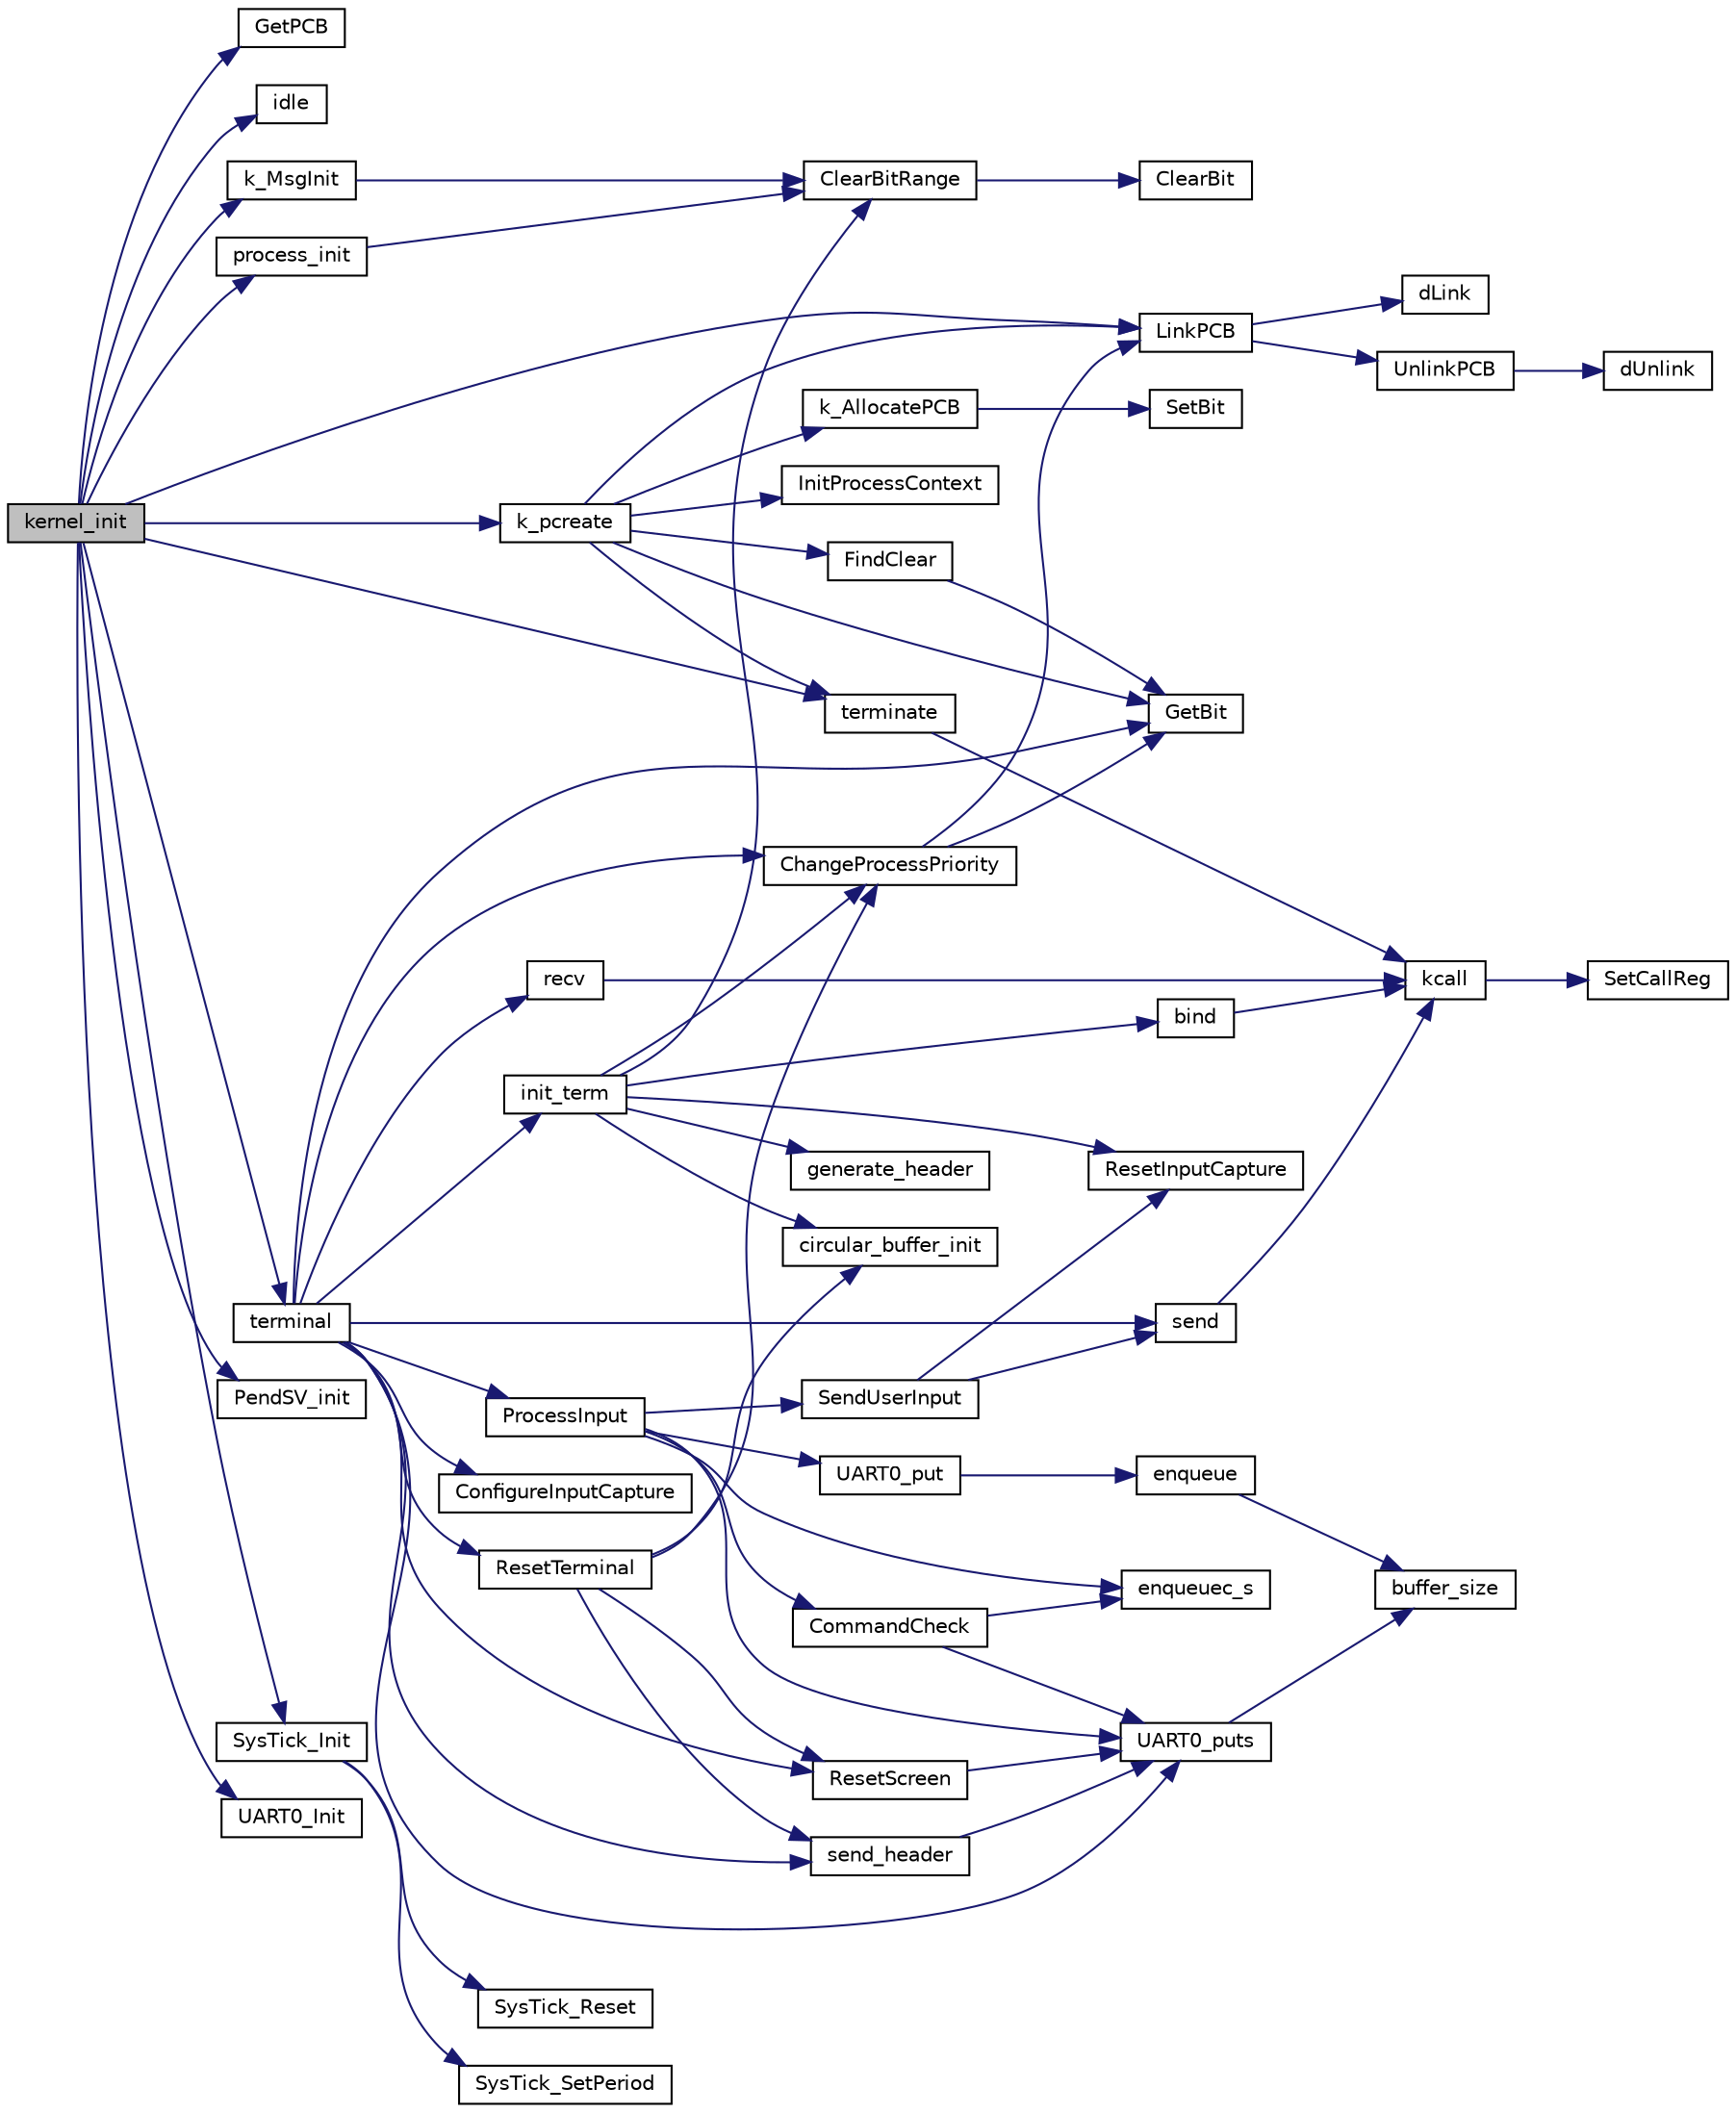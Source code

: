 digraph "kernel_init"
{
 // LATEX_PDF_SIZE
  edge [fontname="Helvetica",fontsize="10",labelfontname="Helvetica",labelfontsize="10"];
  node [fontname="Helvetica",fontsize="10",shape=record];
  rankdir="LR";
  Node1 [label="kernel_init",height=0.2,width=0.4,color="black", fillcolor="grey75", style="filled", fontcolor="black",tooltip="Initializes kernel data structures, drivers, and critical processes."];
  Node1 -> Node2 [color="midnightblue",fontsize="10",style="solid",fontname="Helvetica"];
  Node2 [label="GetPCB",height=0.2,width=0.4,color="black", fillcolor="white", style="filled",URL="$k__processes_8c.html#a71c896af93e05e040e63ab29272a15ed",tooltip="Gets pointer to PCB."];
  Node1 -> Node3 [color="midnightblue",fontsize="10",style="solid",fontname="Helvetica"];
  Node3 [label="idle",height=0.2,width=0.4,color="black", fillcolor="white", style="filled",URL="$k__handlers_8c.html#a83abbeda22fc5e6c2b35523b64199c1c",tooltip="Generic Idle process used by the kernel."];
  Node1 -> Node4 [color="midnightblue",fontsize="10",style="solid",fontname="Helvetica"];
  Node4 [label="k_MsgInit",height=0.2,width=0.4,color="black", fillcolor="white", style="filled",URL="$k__messaging_8c.html#a131bebb939c80d50ad16a2d5a9c43b1d",tooltip="Initalizes the Messaging Module."];
  Node4 -> Node5 [color="midnightblue",fontsize="10",style="solid",fontname="Helvetica"];
  Node5 [label="ClearBitRange",height=0.2,width=0.4,color="black", fillcolor="white", style="filled",URL="$bitmap_8c.html#ac411bcde8500dba1cd5b676d8f02c230",tooltip="Clears a range of bits from start to end."];
  Node5 -> Node6 [color="midnightblue",fontsize="10",style="solid",fontname="Helvetica"];
  Node6 [label="ClearBit",height=0.2,width=0.4,color="black", fillcolor="white", style="filled",URL="$bitmap_8c.html#a1450145a97ea1efa0f35f6aaf05dbcd9",tooltip="Clears a specific bit in a bitmap."];
  Node1 -> Node7 [color="midnightblue",fontsize="10",style="solid",fontname="Helvetica"];
  Node7 [label="k_pcreate",height=0.2,width=0.4,color="black", fillcolor="white", style="filled",URL="$k__processes_8c.html#a9ea70364f7d015c8df1b31ddeee0b13c",tooltip="Creates a process and registers it in kernel space."];
  Node7 -> Node8 [color="midnightblue",fontsize="10",style="solid",fontname="Helvetica"];
  Node8 [label="FindClear",height=0.2,width=0.4,color="black", fillcolor="white", style="filled",URL="$bitmap_8c.html#a5ab161451e79c2d40ca343c8b34db724",tooltip="Finds The earliest cleared bit in bitmap."];
  Node8 -> Node9 [color="midnightblue",fontsize="10",style="solid",fontname="Helvetica"];
  Node9 [label="GetBit",height=0.2,width=0.4,color="black", fillcolor="white", style="filled",URL="$bitmap_8c.html#aea47b36efa670baedacd8eb1c8cefed9",tooltip="Gets thevalue of a specific bit in a bitmap."];
  Node7 -> Node9 [color="midnightblue",fontsize="10",style="solid",fontname="Helvetica"];
  Node7 -> Node10 [color="midnightblue",fontsize="10",style="solid",fontname="Helvetica"];
  Node10 [label="InitProcessContext",height=0.2,width=0.4,color="black", fillcolor="white", style="filled",URL="$k__cpu_8c.html#a2396f2c90f77dde8eeaf05615344fea6",tooltip="Initializes the CPU context of a process."];
  Node7 -> Node11 [color="midnightblue",fontsize="10",style="solid",fontname="Helvetica"];
  Node11 [label="k_AllocatePCB",height=0.2,width=0.4,color="black", fillcolor="white", style="filled",URL="$k__processes_8c.html#af43a350d56f1d046a727e4073d79a139",tooltip="Allocates a new PCB."];
  Node11 -> Node12 [color="midnightblue",fontsize="10",style="solid",fontname="Helvetica"];
  Node12 [label="SetBit",height=0.2,width=0.4,color="black", fillcolor="white", style="filled",URL="$bitmap_8c.html#ae4c722d65f629e093f97656cf1beb049",tooltip="Sets a specific bit in a bitmap."];
  Node7 -> Node13 [color="midnightblue",fontsize="10",style="solid",fontname="Helvetica"];
  Node13 [label="LinkPCB",height=0.2,width=0.4,color="black", fillcolor="white", style="filled",URL="$k__scheduler_8c.html#a6fa07eff4335f7eca76b95872e445907",tooltip="Links a PCB into a specific priority queue."];
  Node13 -> Node14 [color="midnightblue",fontsize="10",style="solid",fontname="Helvetica"];
  Node14 [label="dLink",height=0.2,width=0.4,color="black", fillcolor="white", style="filled",URL="$dlist_8c.html#af800d7b4d997230f7d590c452dcb1ea3",tooltip="Links a node into the back of another."];
  Node13 -> Node15 [color="midnightblue",fontsize="10",style="solid",fontname="Helvetica"];
  Node15 [label="UnlinkPCB",height=0.2,width=0.4,color="black", fillcolor="white", style="filled",URL="$k__scheduler_8c.html#a020cd5ae59a5fa38146a31260f17ee30",tooltip="Unlinks PCB from its Process queue."];
  Node15 -> Node16 [color="midnightblue",fontsize="10",style="solid",fontname="Helvetica"];
  Node16 [label="dUnlink",height=0.2,width=0.4,color="black", fillcolor="white", style="filled",URL="$dlist_8c.html#a4ac5bcc32a4b91f514e4eeff11361b61",tooltip="Unlinks a node from its current list."];
  Node7 -> Node17 [color="midnightblue",fontsize="10",style="solid",fontname="Helvetica"];
  Node17 [label="terminate",height=0.2,width=0.4,color="black", fillcolor="white", style="filled",URL="$calls_8c.html#a5354b26c0e92bc241bbaf8daedc5a28c",tooltip="Requests the termination of the running process."];
  Node17 -> Node18 [color="midnightblue",fontsize="10",style="solid",fontname="Helvetica"];
  Node18 [label="kcall",height=0.2,width=0.4,color="black", fillcolor="white", style="filled",URL="$calls_8c.html#a84f7c9fb55cbe7f8924be7b30eef3926",tooltip="Sets up the kernel call and gives CPU control to the kernel to service the call."];
  Node18 -> Node19 [color="midnightblue",fontsize="10",style="solid",fontname="Helvetica"];
  Node19 [label="SetCallReg",height=0.2,width=0.4,color="black", fillcolor="white", style="filled",URL="$k__cpu_8c.html#a49e8ab7828a8458da2c0a7115ceb5076",tooltip="Sets the designated kernel call register with a pointer to a kernel call structure."];
  Node1 -> Node13 [color="midnightblue",fontsize="10",style="solid",fontname="Helvetica"];
  Node1 -> Node20 [color="midnightblue",fontsize="10",style="solid",fontname="Helvetica"];
  Node20 [label="PendSV_init",height=0.2,width=0.4,color="black", fillcolor="white", style="filled",URL="$k__cpu_8c.html#a1f9c3e50641d38b2988c051bc702a00d",tooltip="Initializes the CPU to support the Pending Supervisor trap."];
  Node1 -> Node21 [color="midnightblue",fontsize="10",style="solid",fontname="Helvetica"];
  Node21 [label="process_init",height=0.2,width=0.4,color="black", fillcolor="white", style="filled",URL="$k__processes_8c.html#aae4d3240509e9d67a749da3ea506522a",tooltip="Initializes the kernel's process data structures and parameters."];
  Node21 -> Node5 [color="midnightblue",fontsize="10",style="solid",fontname="Helvetica"];
  Node1 -> Node22 [color="midnightblue",fontsize="10",style="solid",fontname="Helvetica"];
  Node22 [label="SysTick_Init",height=0.2,width=0.4,color="black", fillcolor="white", style="filled",URL="$systick_8c.html#a85802a1f05abf407fe1fff1021be6a5e",tooltip="Initializes the sysTick driver & sets up the descriptor for the driver."];
  Node22 -> Node23 [color="midnightblue",fontsize="10",style="solid",fontname="Helvetica"];
  Node23 [label="SysTick_Reset",height=0.2,width=0.4,color="black", fillcolor="white", style="filled",URL="$systick_8c.html#ad51fa075a406920a9d116e2b9ee90897",tooltip="Resets the SysTick current value register and time count."];
  Node22 -> Node24 [color="midnightblue",fontsize="10",style="solid",fontname="Helvetica"];
  Node24 [label="SysTick_SetPeriod",height=0.2,width=0.4,color="black", fillcolor="white", style="filled",URL="$systick_8c.html#acd018ca7f595921b0c6a2928ee15bb2d",tooltip="Sets the SysTick period."];
  Node1 -> Node25 [color="midnightblue",fontsize="10",style="solid",fontname="Helvetica"];
  Node25 [label="terminal",height=0.2,width=0.4,color="black", fillcolor="white", style="filled",URL="$k__terminal_8c.html#aadb0857d6d4bedf44cea1a4d10b01947",tooltip="Terminal process."];
  Node25 -> Node26 [color="midnightblue",fontsize="10",style="solid",fontname="Helvetica"];
  Node26 [label="ChangeProcessPriority",height=0.2,width=0.4,color="black", fillcolor="white", style="filled",URL="$k__processes_8c.html#a3516c38f02e3664cc6db527c4bf33c03",tooltip="Changes the priority of a process."];
  Node26 -> Node9 [color="midnightblue",fontsize="10",style="solid",fontname="Helvetica"];
  Node26 -> Node13 [color="midnightblue",fontsize="10",style="solid",fontname="Helvetica"];
  Node25 -> Node27 [color="midnightblue",fontsize="10",style="solid",fontname="Helvetica"];
  Node27 [label="ConfigureInputCapture",height=0.2,width=0.4,color="black", fillcolor="white", style="filled",URL="$k__terminal_8c.html#a5ce9f04f34a42384329c6b8950731295",tooltip="Configures the terminal's input capture settings based on supplied metadata."];
  Node25 -> Node9 [color="midnightblue",fontsize="10",style="solid",fontname="Helvetica"];
  Node25 -> Node28 [color="midnightblue",fontsize="10",style="solid",fontname="Helvetica"];
  Node28 [label="init_term",height=0.2,width=0.4,color="black", fillcolor="white", style="filled",URL="$k__terminal_8c.html#a3cbd88ed10b5fb037f3a043d3513cbf3",tooltip="Initializes the terminal settings."];
  Node28 -> Node29 [color="midnightblue",fontsize="10",style="solid",fontname="Helvetica"];
  Node29 [label="bind",height=0.2,width=0.4,color="black", fillcolor="white", style="filled",URL="$calls_8c.html#af77c30ce11306b9f5fcd5dbd97db3a56",tooltip="Binds a message box to the running process."];
  Node29 -> Node18 [color="midnightblue",fontsize="10",style="solid",fontname="Helvetica"];
  Node28 -> Node26 [color="midnightblue",fontsize="10",style="solid",fontname="Helvetica"];
  Node28 -> Node30 [color="midnightblue",fontsize="10",style="solid",fontname="Helvetica"];
  Node30 [label="circular_buffer_init",height=0.2,width=0.4,color="black", fillcolor="white", style="filled",URL="$cirbuffer_8c.html#ac138af4ee84216ca1619d46ab34ba4b9",tooltip="Initializes a circular buffer structure."];
  Node28 -> Node5 [color="midnightblue",fontsize="10",style="solid",fontname="Helvetica"];
  Node28 -> Node31 [color="midnightblue",fontsize="10",style="solid",fontname="Helvetica"];
  Node31 [label="generate_header",height=0.2,width=0.4,color="black", fillcolor="white", style="filled",URL="$k__terminal_8c.html#ad67e330028c5712e9400392a146ff9b6",tooltip="Generates the header text displayed when terminal is running in Command-mode."];
  Node28 -> Node32 [color="midnightblue",fontsize="10",style="solid",fontname="Helvetica"];
  Node32 [label="ResetInputCapture",height=0.2,width=0.4,color="black", fillcolor="white", style="filled",URL="$k__terminal_8c.html#a09406fe2c7ef6d8a6ee586f645c27f1f",tooltip="Resets the terminal's input capture settings."];
  Node25 -> Node33 [color="midnightblue",fontsize="10",style="solid",fontname="Helvetica"];
  Node33 [label="ProcessInput",height=0.2,width=0.4,color="black", fillcolor="white", style="filled",URL="$k__terminal_8c.html#a64ca3a424dd85aa6cbdd6600f59a3780",tooltip="Processes an input character sent from UART."];
  Node33 -> Node34 [color="midnightblue",fontsize="10",style="solid",fontname="Helvetica"];
  Node34 [label="CommandCheck",height=0.2,width=0.4,color="black", fillcolor="white", style="filled",URL="$k__terminal_8c.html#a17d4e3cec6e8979d90f76e0c1c8ed02b",tooltip="Checks terminal's buffer for valid commands and calls their respective handler functions."];
  Node34 -> Node35 [color="midnightblue",fontsize="10",style="solid",fontname="Helvetica"];
  Node35 [label="enqueuec_s",height=0.2,width=0.4,color="black", fillcolor="white", style="filled",URL="$cirbuffer_8c.html#a714b70e22e9cbbf8a456f8d745ac2399",tooltip="Safely Queues a char/byte into a circular buffer."];
  Node34 -> Node36 [color="midnightblue",fontsize="10",style="solid",fontname="Helvetica"];
  Node36 [label="UART0_puts",height=0.2,width=0.4,color="black", fillcolor="white", style="filled",URL="$uart_8c.html#a2d797721c4a028583e8a104199f9075d",tooltip="Sends char string to UART 0."];
  Node36 -> Node37 [color="midnightblue",fontsize="10",style="solid",fontname="Helvetica"];
  Node37 [label="buffer_size",height=0.2,width=0.4,color="black", fillcolor="white", style="filled",URL="$cirbuffer_8c.html#a2f814236dddb19be2d91c62b2f2c90ce",tooltip="Get the size of the buffer/How many characters are currently queued."];
  Node33 -> Node35 [color="midnightblue",fontsize="10",style="solid",fontname="Helvetica"];
  Node33 -> Node38 [color="midnightblue",fontsize="10",style="solid",fontname="Helvetica"];
  Node38 [label="SendUserInput",height=0.2,width=0.4,color="black", fillcolor="white", style="filled",URL="$k__terminal_8c.html#a1b445477a235c3a0764638e73c8025a8",tooltip="Sends captured input to process that requested it."];
  Node38 -> Node32 [color="midnightblue",fontsize="10",style="solid",fontname="Helvetica"];
  Node38 -> Node39 [color="midnightblue",fontsize="10",style="solid",fontname="Helvetica"];
  Node39 [label="send",height=0.2,width=0.4,color="black", fillcolor="white", style="filled",URL="$calls_8c.html#a89d7c5e892dc1998d7663efa98d9f487",tooltip="Send a message to a process."];
  Node39 -> Node18 [color="midnightblue",fontsize="10",style="solid",fontname="Helvetica"];
  Node33 -> Node40 [color="midnightblue",fontsize="10",style="solid",fontname="Helvetica"];
  Node40 [label="UART0_put",height=0.2,width=0.4,color="black", fillcolor="white", style="filled",URL="$uart_8c.html#a60a498bb600eed8421130f6c7e7e19ae",tooltip="Sends byte stream to UART 0."];
  Node40 -> Node41 [color="midnightblue",fontsize="10",style="solid",fontname="Helvetica"];
  Node41 [label="enqueue",height=0.2,width=0.4,color="black", fillcolor="white", style="filled",URL="$cirbuffer_8c.html#a83992d4464ed839807002c80786085e6",tooltip="Enqueues a length of bytes into a circular buffer."];
  Node41 -> Node37 [color="midnightblue",fontsize="10",style="solid",fontname="Helvetica"];
  Node33 -> Node36 [color="midnightblue",fontsize="10",style="solid",fontname="Helvetica"];
  Node25 -> Node42 [color="midnightblue",fontsize="10",style="solid",fontname="Helvetica"];
  Node42 [label="recv",height=0.2,width=0.4,color="black", fillcolor="white", style="filled",URL="$calls_8c.html#a19517e048e33085f0511109325b10392",tooltip="Recieves a message from a process."];
  Node42 -> Node18 [color="midnightblue",fontsize="10",style="solid",fontname="Helvetica"];
  Node25 -> Node43 [color="midnightblue",fontsize="10",style="solid",fontname="Helvetica"];
  Node43 [label="ResetScreen",height=0.2,width=0.4,color="black", fillcolor="white", style="filled",URL="$k__terminal_8c.html#a5f6047bae9bf82be7be019edf176fdba",tooltip="Resets the computer terminal settings and cursor position."];
  Node43 -> Node36 [color="midnightblue",fontsize="10",style="solid",fontname="Helvetica"];
  Node25 -> Node44 [color="midnightblue",fontsize="10",style="solid",fontname="Helvetica"];
  Node44 [label="ResetTerminal",height=0.2,width=0.4,color="black", fillcolor="white", style="filled",URL="$k__terminal_8c.html#a82fdf1845852f11bd394d7ff4a6be0c4",tooltip="Resets the terminal settings."];
  Node44 -> Node26 [color="midnightblue",fontsize="10",style="solid",fontname="Helvetica"];
  Node44 -> Node30 [color="midnightblue",fontsize="10",style="solid",fontname="Helvetica"];
  Node44 -> Node43 [color="midnightblue",fontsize="10",style="solid",fontname="Helvetica"];
  Node44 -> Node45 [color="midnightblue",fontsize="10",style="solid",fontname="Helvetica"];
  Node45 [label="send_header",height=0.2,width=0.4,color="black", fillcolor="white", style="filled",URL="$k__terminal_8c.html#a54c8e2feafb5a3efa9c223ea1d87b2b9",tooltip="Sends the header line to computer terminal."];
  Node45 -> Node36 [color="midnightblue",fontsize="10",style="solid",fontname="Helvetica"];
  Node25 -> Node39 [color="midnightblue",fontsize="10",style="solid",fontname="Helvetica"];
  Node25 -> Node45 [color="midnightblue",fontsize="10",style="solid",fontname="Helvetica"];
  Node25 -> Node36 [color="midnightblue",fontsize="10",style="solid",fontname="Helvetica"];
  Node1 -> Node17 [color="midnightblue",fontsize="10",style="solid",fontname="Helvetica"];
  Node1 -> Node46 [color="midnightblue",fontsize="10",style="solid",fontname="Helvetica"];
  Node46 [label="UART0_Init",height=0.2,width=0.4,color="black", fillcolor="white", style="filled",URL="$uart_8c.html#ad35da456a0bfc73e5a9c6dfbfb420552",tooltip="Initializes the control registers for UART0 and the UART descriptor that is accessed by the driver."];
}
